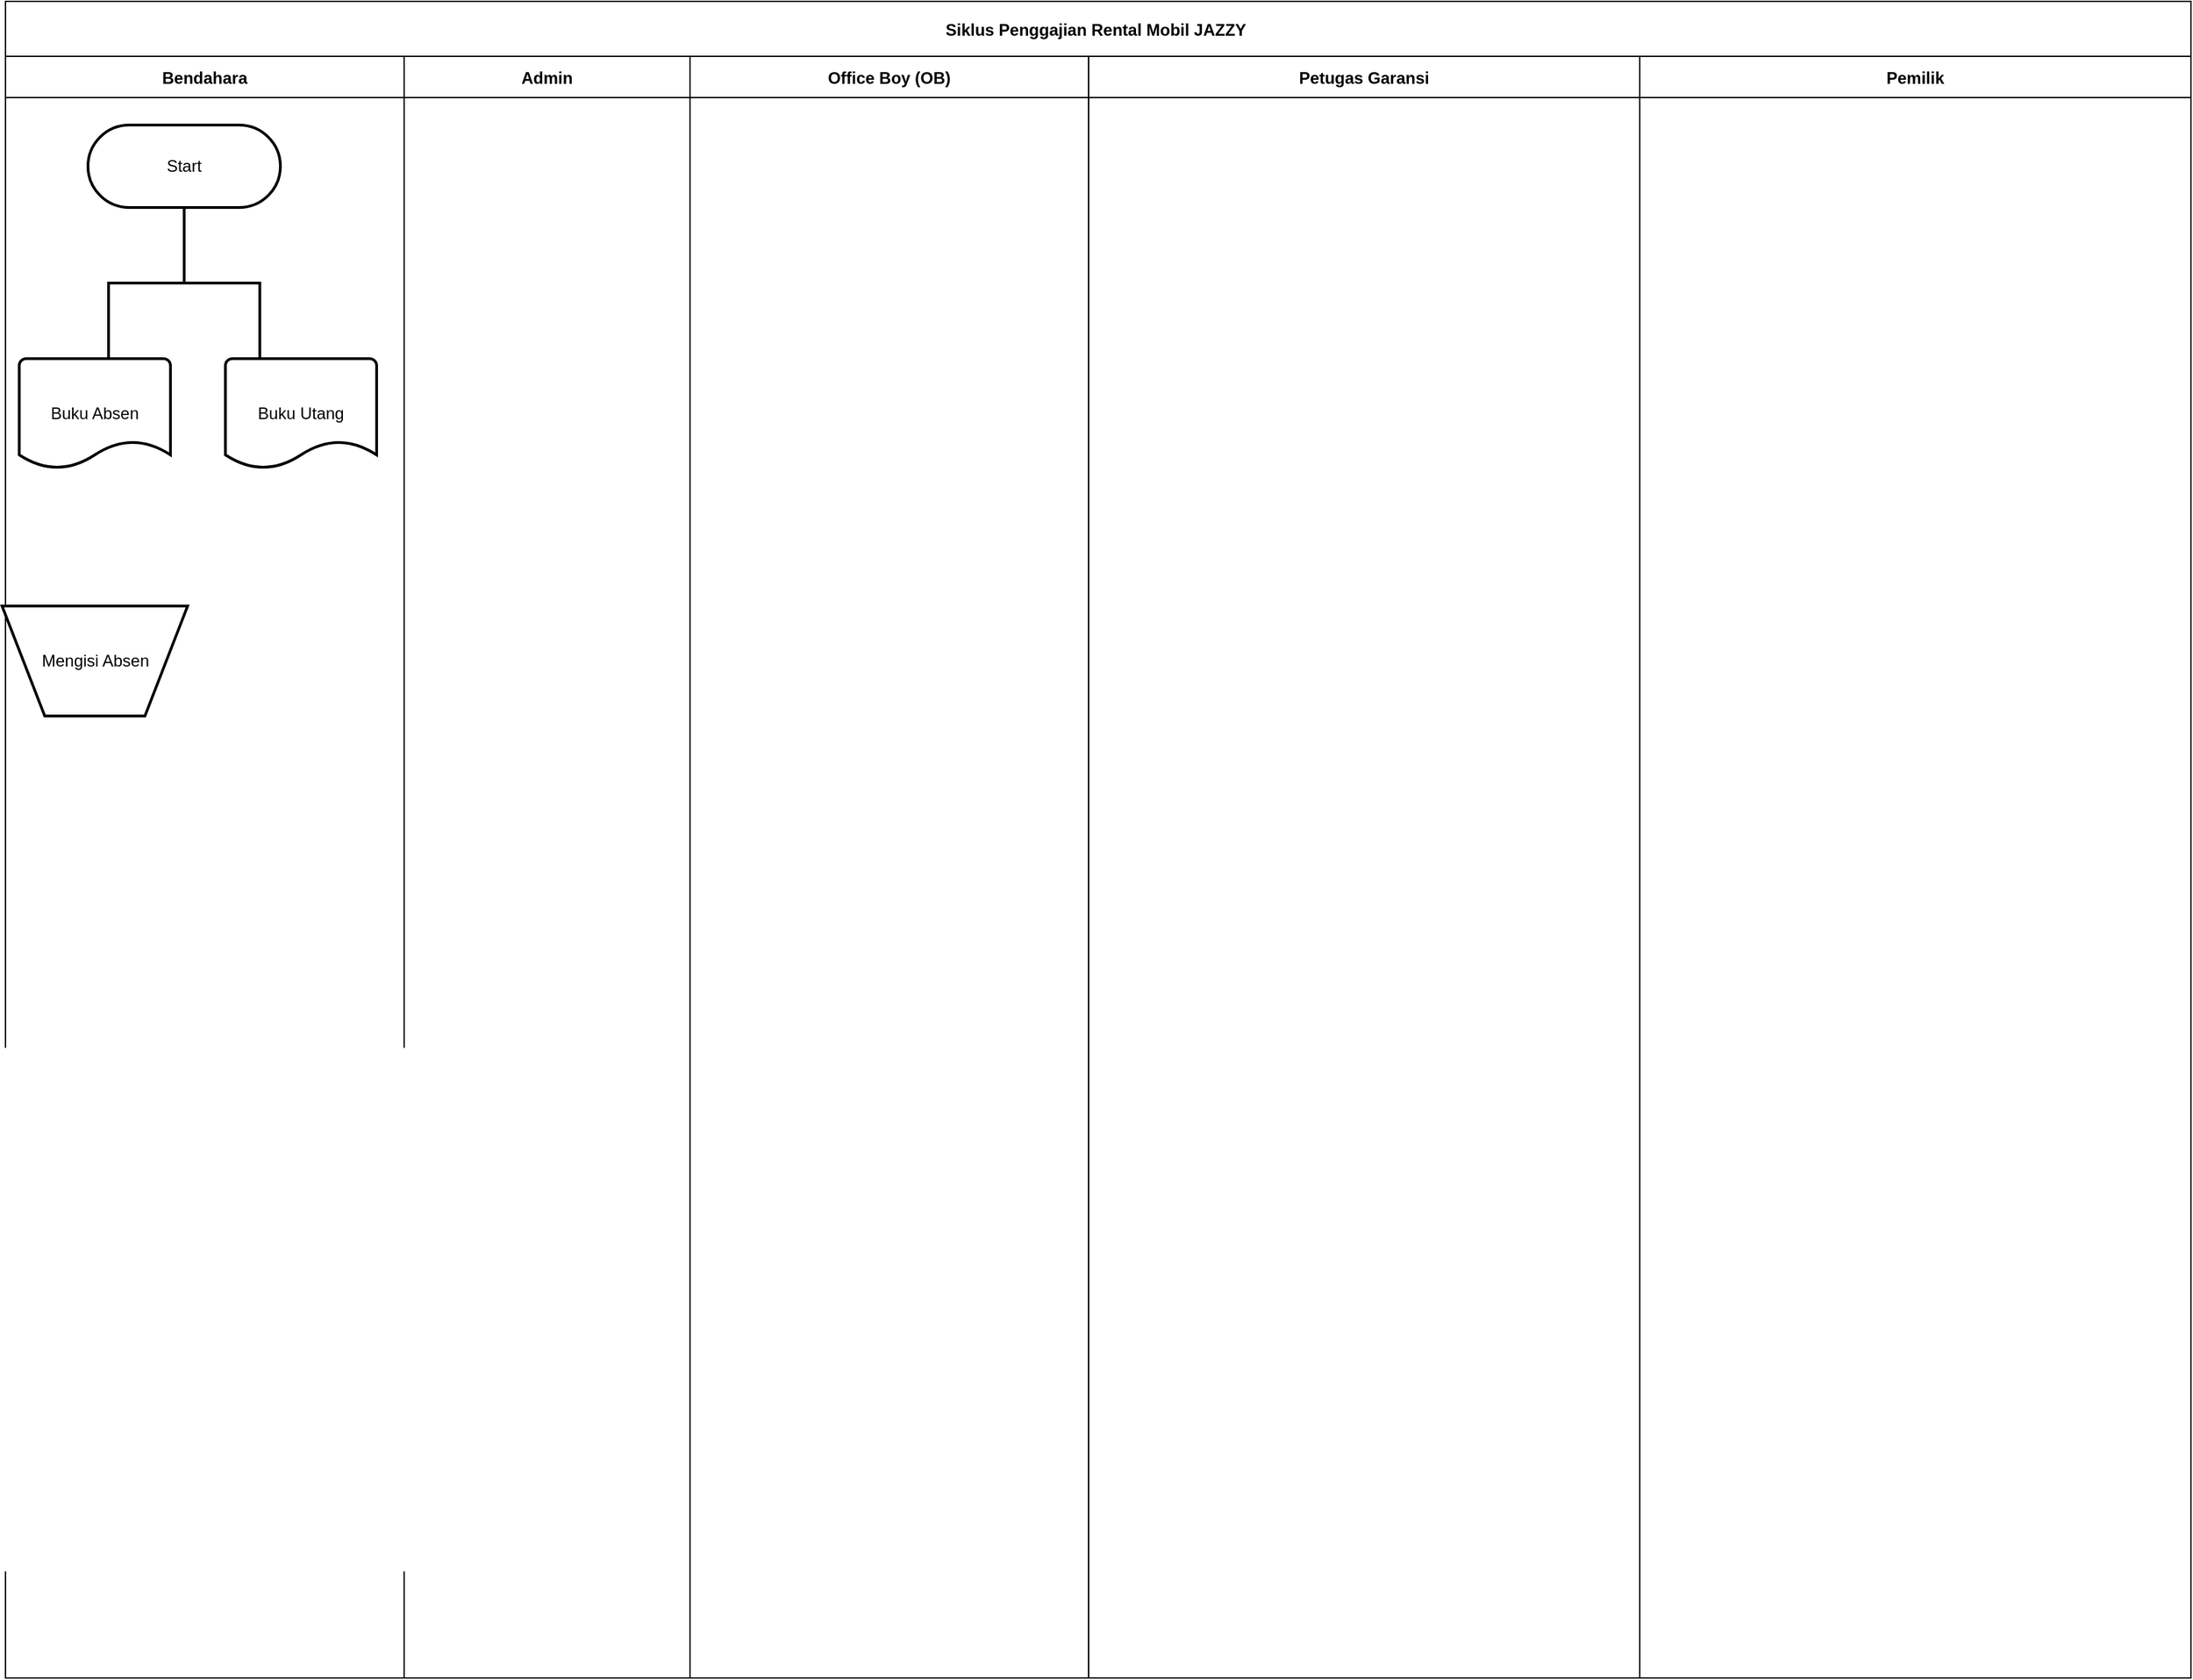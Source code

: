 <mxfile version="24.4.4" type="github">
  <diagram id="kgpKYQtTHZ0yAKxKKP6v" name="Page-1">
    <mxGraphModel dx="1973" dy="656" grid="1" gridSize="10" guides="1" tooltips="1" connect="1" arrows="1" fold="1" page="1" pageScale="1" pageWidth="850" pageHeight="1100" math="0" shadow="0">
      <root>
        <mxCell id="0" />
        <mxCell id="1" parent="0" />
        <mxCell id="3nuBFxr9cyL0pnOWT2aG-1" value="Siklus Penggajian Rental Mobil JAZZY " style="shape=table;childLayout=tableLayout;startSize=40;collapsible=0;recursiveResize=0;expand=0;fillColor=none;fontStyle=1" parent="1" vertex="1">
          <mxGeometry x="-810" y="20" width="1590" height="1220" as="geometry" />
        </mxCell>
        <mxCell id="3nuBFxr9cyL0pnOWT2aG-3" value="" style="shape=tableRow;horizontal=0;swimlaneHead=0;swimlaneBody=0;top=0;left=0;bottom=0;right=0;fillColor=none;points=[[0,0.5],[1,0.5]];portConstraint=eastwest;startSize=0;collapsible=0;recursiveResize=0;expand=0;fontStyle=1;" parent="3nuBFxr9cyL0pnOWT2aG-1" vertex="1">
          <mxGeometry y="40" width="1590" height="1180" as="geometry" />
        </mxCell>
        <mxCell id="3V2eeLFM8Dx3j6_8eiKb-36" value="Bendahara" style="swimlane;swimlaneHead=0;swimlaneBody=0;connectable=0;fillColor=none;startSize=30;collapsible=0;recursiveResize=0;expand=0;fontStyle=1;" vertex="1" parent="3nuBFxr9cyL0pnOWT2aG-3">
          <mxGeometry width="290" height="1180" as="geometry">
            <mxRectangle width="290" height="1180" as="alternateBounds" />
          </mxGeometry>
        </mxCell>
        <mxCell id="3nuBFxr9cyL0pnOWT2aG-6" value="Start" style="rounded=1;whiteSpace=wrap;html=1;arcSize=50;strokeWidth=2;" parent="3V2eeLFM8Dx3j6_8eiKb-36" vertex="1">
          <mxGeometry x="60" y="50" width="140" height="60" as="geometry" />
        </mxCell>
        <mxCell id="3V2eeLFM8Dx3j6_8eiKb-46" value="Mengisi Absen" style="verticalLabelPosition=middle;verticalAlign=middle;html=1;shape=trapezoid;perimeter=trapezoidPerimeter;whiteSpace=wrap;size=0.23;arcSize=10;flipV=1;labelPosition=center;align=center;strokeWidth=2;" vertex="1" parent="3V2eeLFM8Dx3j6_8eiKb-36">
          <mxGeometry x="-2.5" y="400" width="135" height="80" as="geometry" />
        </mxCell>
        <mxCell id="3V2eeLFM8Dx3j6_8eiKb-47" value="Buku Absen" style="strokeWidth=2;html=1;shape=mxgraph.flowchart.document2;whiteSpace=wrap;size=0.25;" vertex="1" parent="3V2eeLFM8Dx3j6_8eiKb-36">
          <mxGeometry x="10" y="220" width="110" height="80" as="geometry" />
        </mxCell>
        <mxCell id="3V2eeLFM8Dx3j6_8eiKb-48" value="Buku Utang" style="strokeWidth=2;html=1;shape=mxgraph.flowchart.document2;whiteSpace=wrap;size=0.25;" vertex="1" parent="3V2eeLFM8Dx3j6_8eiKb-36">
          <mxGeometry x="160" y="220" width="110" height="80" as="geometry" />
        </mxCell>
        <mxCell id="3V2eeLFM8Dx3j6_8eiKb-49" value="" style="strokeWidth=2;html=1;shape=mxgraph.flowchart.annotation_2;align=left;labelPosition=right;pointerEvents=1;rotation=90;" vertex="1" parent="3V2eeLFM8Dx3j6_8eiKb-36">
          <mxGeometry x="75" y="110" width="110" height="110" as="geometry" />
        </mxCell>
        <mxCell id="3V2eeLFM8Dx3j6_8eiKb-41" value="Admin" style="swimlane;swimlaneHead=0;swimlaneBody=0;connectable=0;fillColor=none;startSize=30;collapsible=0;recursiveResize=0;expand=0;fontStyle=1;" vertex="1" parent="3nuBFxr9cyL0pnOWT2aG-3">
          <mxGeometry x="290" width="208" height="1180" as="geometry">
            <mxRectangle width="208" height="1180" as="alternateBounds" />
          </mxGeometry>
        </mxCell>
        <mxCell id="3nuBFxr9cyL0pnOWT2aG-4" value="Office Boy (OB)" style="swimlane;swimlaneHead=0;swimlaneBody=0;connectable=0;fillColor=none;startSize=30;collapsible=0;recursiveResize=0;expand=0;fontStyle=1;" parent="3nuBFxr9cyL0pnOWT2aG-3" vertex="1">
          <mxGeometry x="498" width="290" height="1180" as="geometry">
            <mxRectangle width="290" height="1180" as="alternateBounds" />
          </mxGeometry>
        </mxCell>
        <mxCell id="3nuBFxr9cyL0pnOWT2aG-8" value="Petugas Garansi" style="swimlane;swimlaneHead=0;swimlaneBody=0;connectable=0;fillColor=none;startSize=30;collapsible=0;recursiveResize=0;expand=0;fontStyle=1;" parent="3nuBFxr9cyL0pnOWT2aG-3" vertex="1">
          <mxGeometry x="788" width="401" height="1180" as="geometry">
            <mxRectangle width="401" height="1180" as="alternateBounds" />
          </mxGeometry>
        </mxCell>
        <mxCell id="3nuBFxr9cyL0pnOWT2aG-11" value="Pemilik" style="swimlane;swimlaneHead=0;swimlaneBody=0;connectable=0;fillColor=none;startSize=30;collapsible=0;recursiveResize=0;expand=0;fontStyle=1;" parent="3nuBFxr9cyL0pnOWT2aG-3" vertex="1">
          <mxGeometry x="1189" width="401" height="1180" as="geometry">
            <mxRectangle width="401" height="1180" as="alternateBounds" />
          </mxGeometry>
        </mxCell>
      </root>
    </mxGraphModel>
  </diagram>
</mxfile>
